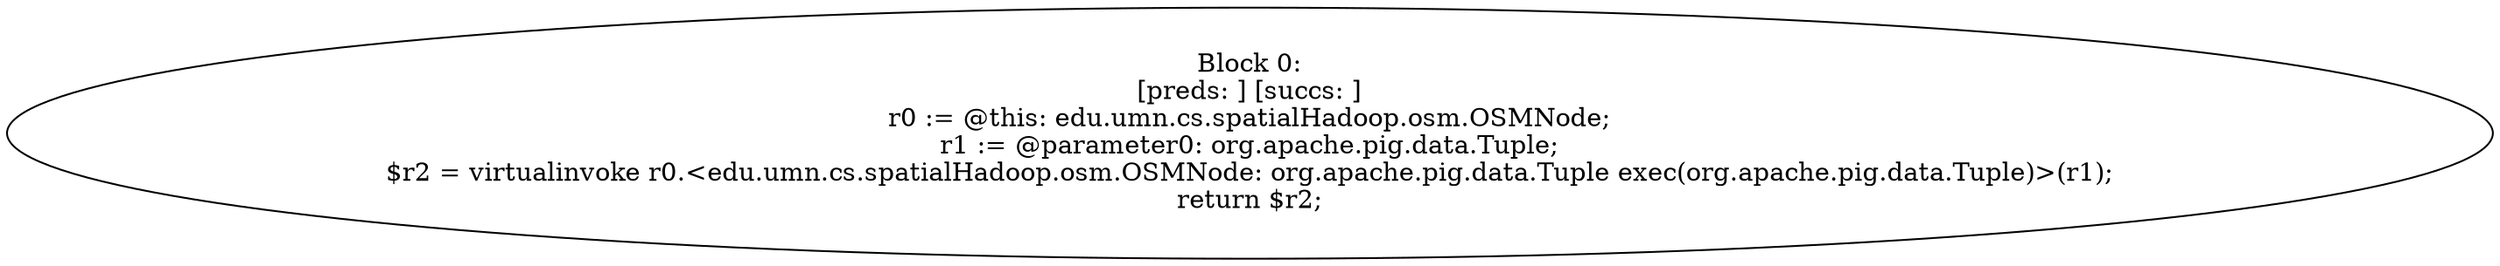 digraph "unitGraph" {
    "Block 0:
[preds: ] [succs: ]
r0 := @this: edu.umn.cs.spatialHadoop.osm.OSMNode;
r1 := @parameter0: org.apache.pig.data.Tuple;
$r2 = virtualinvoke r0.<edu.umn.cs.spatialHadoop.osm.OSMNode: org.apache.pig.data.Tuple exec(org.apache.pig.data.Tuple)>(r1);
return $r2;
"
}
